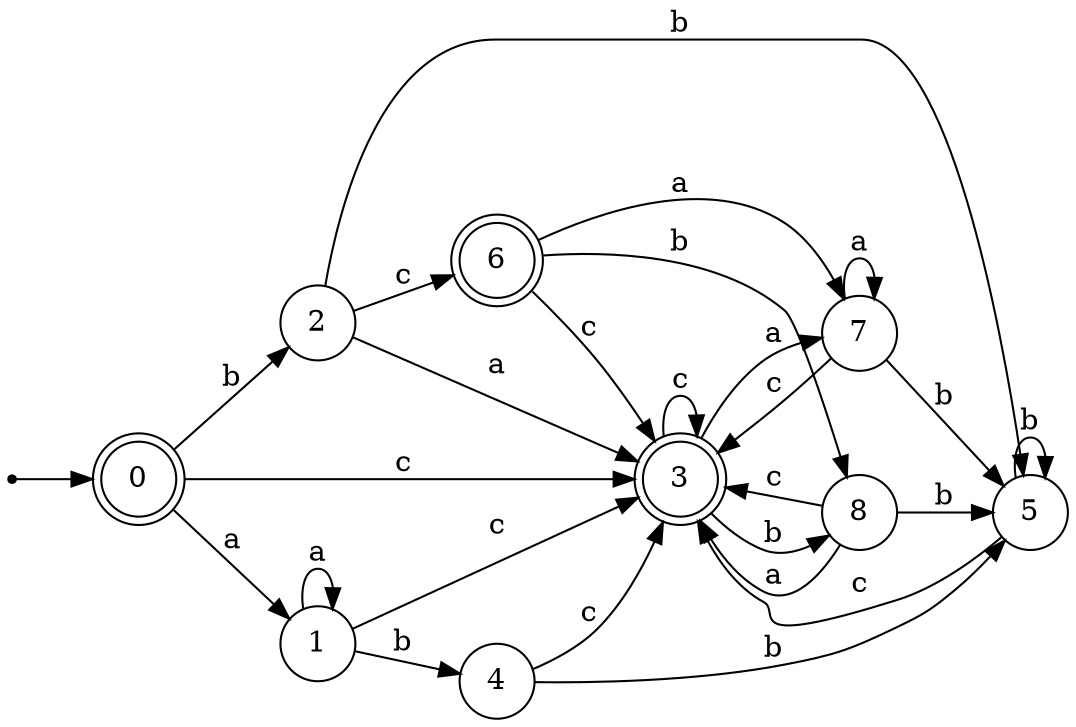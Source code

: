 digraph AFN{
rankdir = LR;
node [shape = doublecircle]; 0 3 6;
node [shape = point ]; qi
node [shape = circle];
qi -> 0
0 -> 1 [label ="a"];
0 -> 2 [label ="b"];
0 -> 3 [label ="c"];
1 -> 1 [label ="a"];
1 -> 4 [label ="b"];
1 -> 3 [label ="c"];
2 -> 3 [label ="a"];
2 -> 5 [label ="b"];
2 -> 6 [label ="c"];
3 -> 7 [label ="a"];
3 -> 8 [label ="b"];
3 -> 3 [label ="c"];
4 -> 5 [label ="b"];
4 -> 3 [label ="c"];
5 -> 5 [label ="b"];
5 -> 3 [label ="c"];
6 -> 7 [label ="a"];
6 -> 8 [label ="b"];
6 -> 3 [label ="c"];
7 -> 7 [label ="a"];
7 -> 5 [label ="b"];
7 -> 3 [label ="c"];
8 -> 3 [label ="a"];
8 -> 5 [label ="b"];
8 -> 3 [label ="c"];
}
